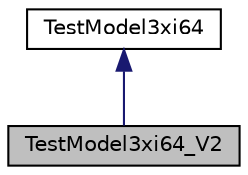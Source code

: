 digraph "TestModel3xi64_V2"
{
  edge [fontname="Helvetica",fontsize="10",labelfontname="Helvetica",labelfontsize="10"];
  node [fontname="Helvetica",fontsize="10",shape=record];
  Node2 [label="TestModel3xi64_V2",height=0.2,width=0.4,color="black", fillcolor="grey75", style="filled", fontcolor="black"];
  Node3 -> Node2 [dir="back",color="midnightblue",fontsize="10",style="solid"];
  Node3 [label="TestModel3xi64",height=0.2,width=0.4,color="black", fillcolor="white", style="filled",URL="$struct_test_model3xi64.html"];
}
